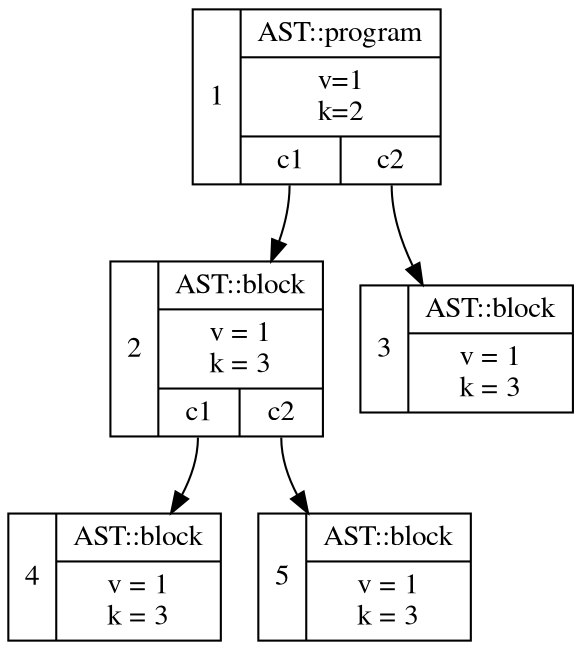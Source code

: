 digraph tree {
  fontname = "times"
  fontsize = 12
  node[shape = record, fontname = "times"]

  N1[label = "1|{AST::program|v=1\nk=2|{<c1>c1|<c2>c2}}"]
  N2[label = "2 | {AST::block | v = 1\nk = 3 | {<c1>c1 | <c2>c2}}"]
  N3[label = "3 | {AST::block | v = 1\nk = 3}"]
  N4[label = "4 | {AST::block | v = 1\nk = 3}"]
  N5[label = "5 | {AST::block | v = 1\nk = 3}"]

  N1:c1 -> N2
  N1:c2 -> N3
  N2:c1 -> N4
  N2:c2 -> N5
}